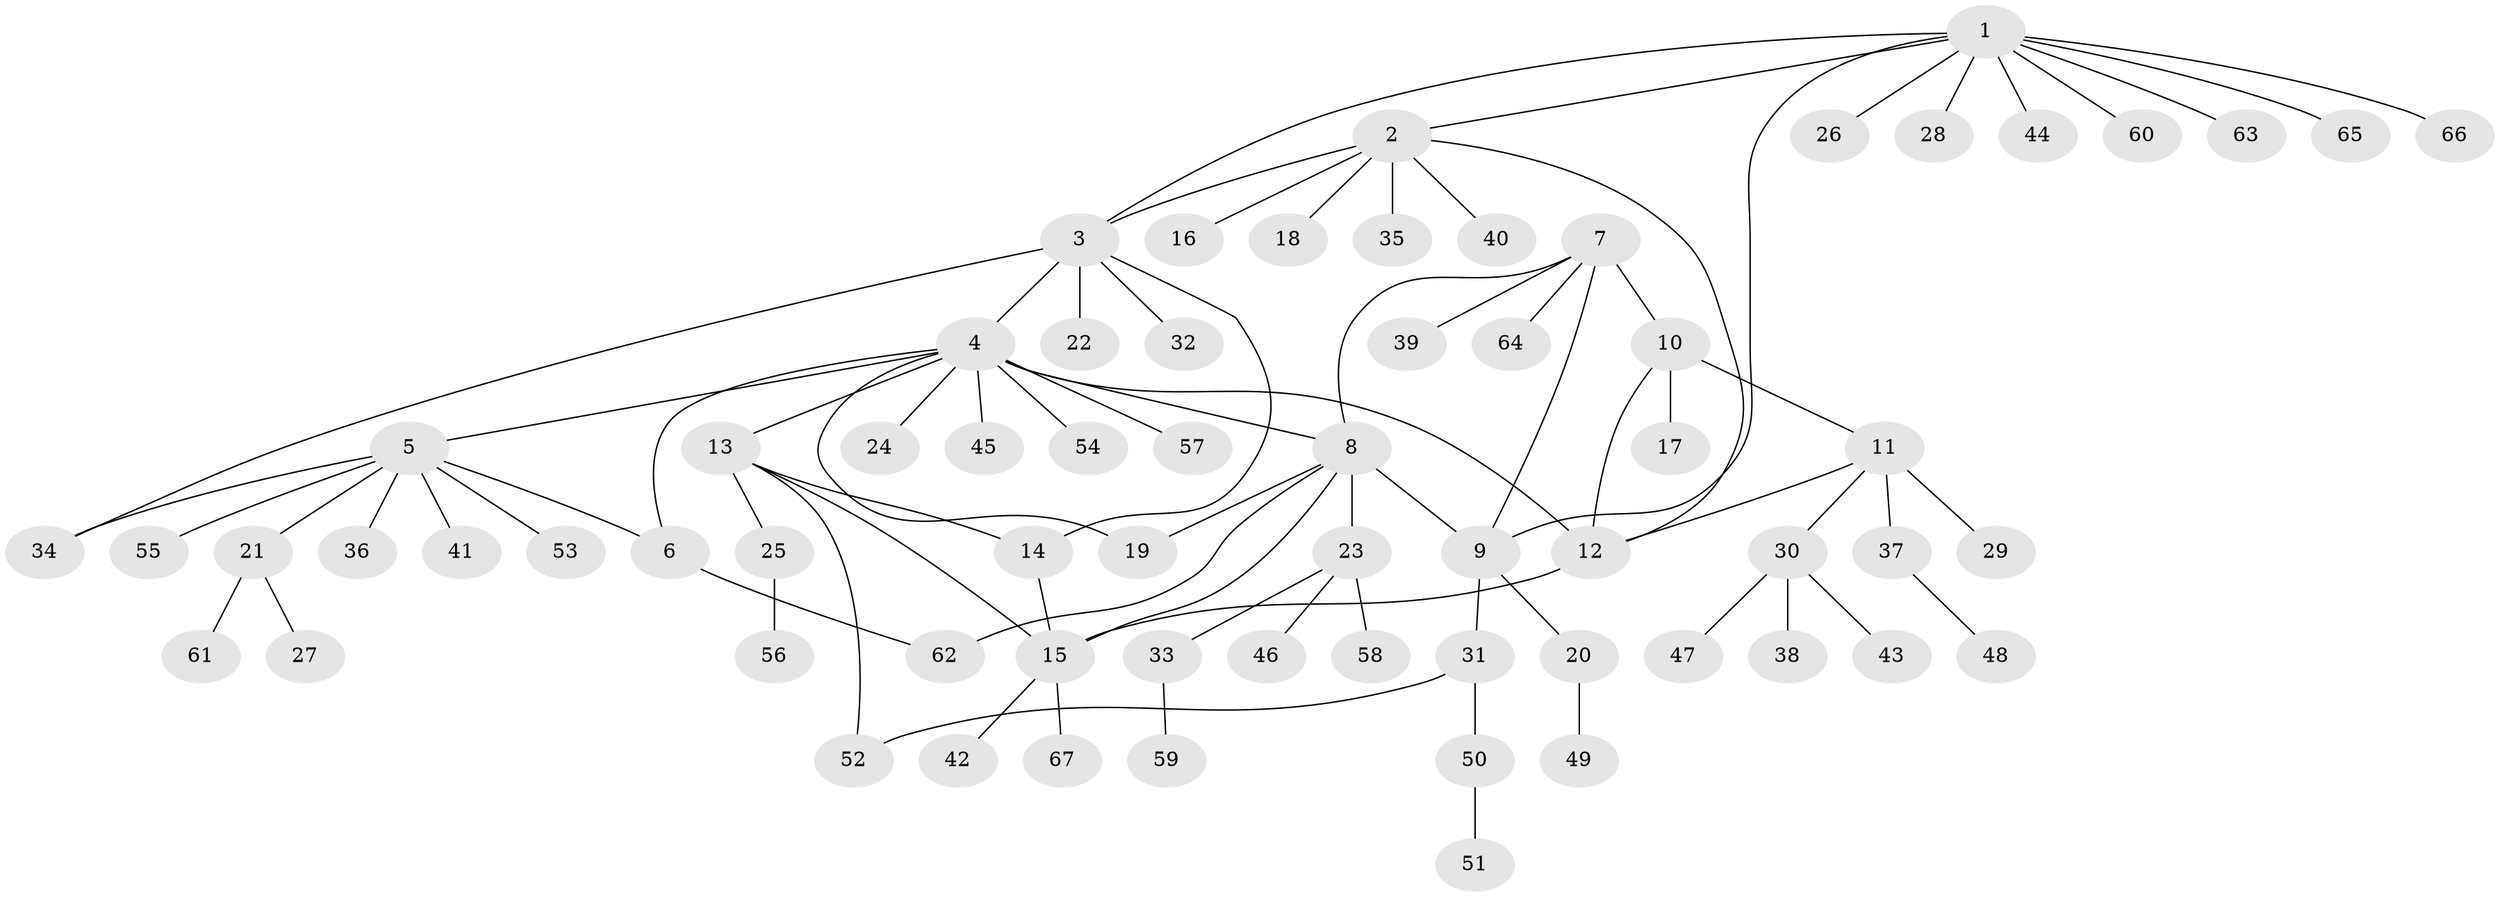 // Generated by graph-tools (version 1.1) at 2025/02/03/09/25 03:02:44]
// undirected, 67 vertices, 81 edges
graph export_dot {
graph [start="1"]
  node [color=gray90,style=filled];
  1;
  2;
  3;
  4;
  5;
  6;
  7;
  8;
  9;
  10;
  11;
  12;
  13;
  14;
  15;
  16;
  17;
  18;
  19;
  20;
  21;
  22;
  23;
  24;
  25;
  26;
  27;
  28;
  29;
  30;
  31;
  32;
  33;
  34;
  35;
  36;
  37;
  38;
  39;
  40;
  41;
  42;
  43;
  44;
  45;
  46;
  47;
  48;
  49;
  50;
  51;
  52;
  53;
  54;
  55;
  56;
  57;
  58;
  59;
  60;
  61;
  62;
  63;
  64;
  65;
  66;
  67;
  1 -- 2;
  1 -- 3;
  1 -- 9;
  1 -- 26;
  1 -- 28;
  1 -- 44;
  1 -- 60;
  1 -- 63;
  1 -- 65;
  1 -- 66;
  2 -- 3;
  2 -- 12;
  2 -- 16;
  2 -- 18;
  2 -- 35;
  2 -- 40;
  3 -- 4;
  3 -- 14;
  3 -- 22;
  3 -- 32;
  3 -- 34;
  4 -- 5;
  4 -- 6;
  4 -- 8;
  4 -- 12;
  4 -- 13;
  4 -- 19;
  4 -- 24;
  4 -- 45;
  4 -- 54;
  4 -- 57;
  5 -- 6;
  5 -- 21;
  5 -- 34;
  5 -- 36;
  5 -- 41;
  5 -- 53;
  5 -- 55;
  6 -- 62;
  7 -- 8;
  7 -- 9;
  7 -- 10;
  7 -- 39;
  7 -- 64;
  8 -- 9;
  8 -- 15;
  8 -- 19;
  8 -- 23;
  8 -- 62;
  9 -- 20;
  9 -- 31;
  10 -- 11;
  10 -- 12;
  10 -- 17;
  11 -- 12;
  11 -- 29;
  11 -- 30;
  11 -- 37;
  12 -- 15;
  13 -- 14;
  13 -- 15;
  13 -- 25;
  13 -- 52;
  14 -- 15;
  15 -- 42;
  15 -- 67;
  20 -- 49;
  21 -- 27;
  21 -- 61;
  23 -- 33;
  23 -- 46;
  23 -- 58;
  25 -- 56;
  30 -- 38;
  30 -- 43;
  30 -- 47;
  31 -- 50;
  31 -- 52;
  33 -- 59;
  37 -- 48;
  50 -- 51;
}
